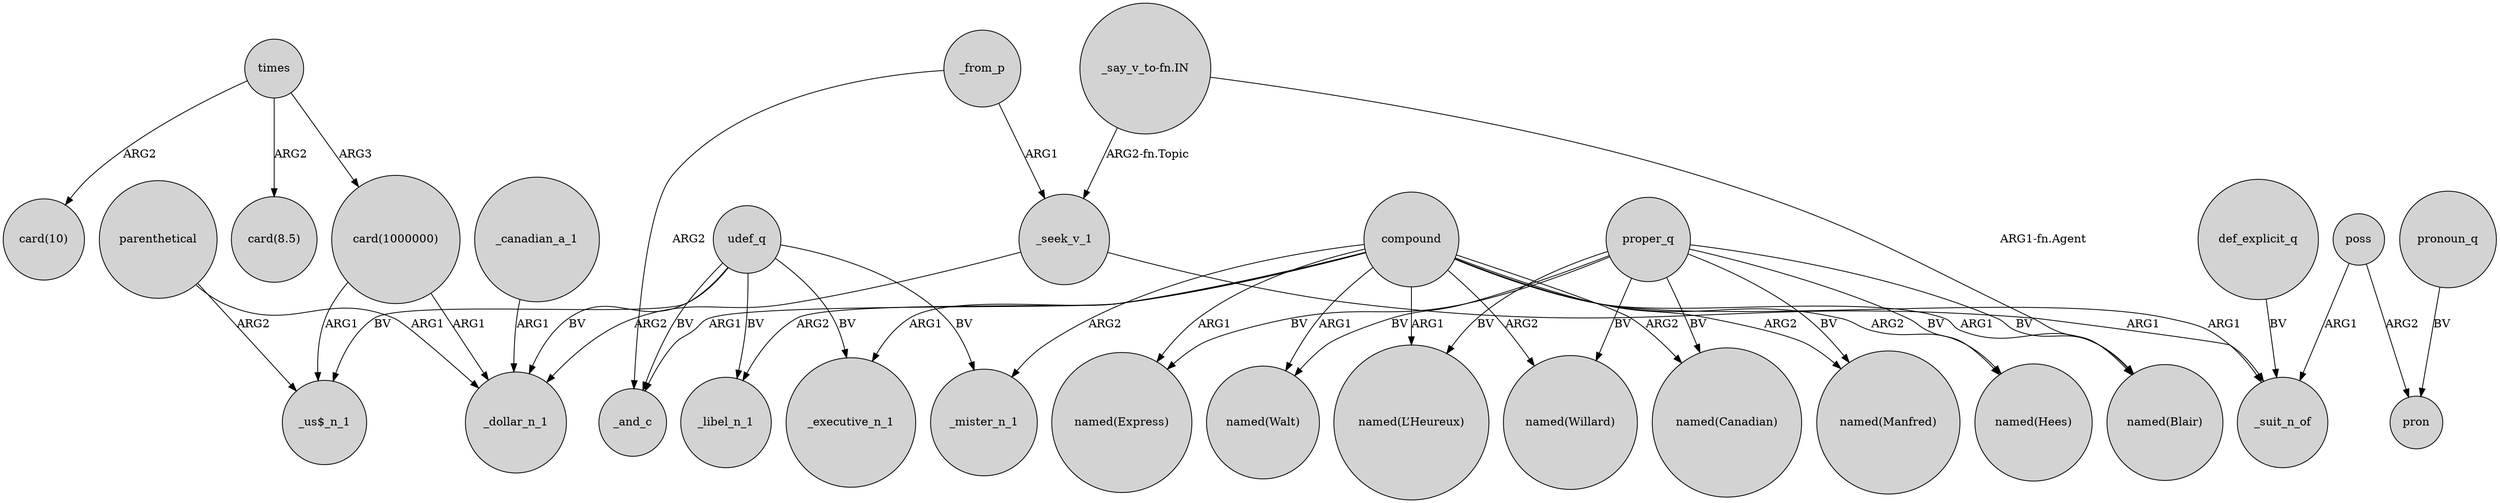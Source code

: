 digraph {
	node [shape=circle style=filled]
	compound -> _libel_n_1 [label=ARG2]
	_canadian_a_1 -> _dollar_n_1 [label=ARG1]
	times -> "card(8.5)" [label=ARG2]
	parenthetical -> _dollar_n_1 [label=ARG1]
	"card(1000000)" -> _dollar_n_1 [label=ARG1]
	compound -> "named(Walt)" [label=ARG1]
	compound -> _suit_n_of [label=ARG1]
	poss -> pron [label=ARG2]
	udef_q -> _executive_n_1 [label=BV]
	proper_q -> "named(Willard)" [label=BV]
	udef_q -> "_us$_n_1" [label=BV]
	proper_q -> "named(Express)" [label=BV]
	compound -> "named(Hees)" [label=ARG2]
	proper_q -> "named(Manfred)" [label=BV]
	compound -> _mister_n_1 [label=ARG2]
	compound -> "named(Canadian)" [label=ARG2]
	compound -> _executive_n_1 [label=ARG1]
	udef_q -> _mister_n_1 [label=BV]
	compound -> "named(Express)" [label=ARG1]
	"_say_v_to-fn.IN" -> "named(Blair)" [label="ARG1-fn.Agent"]
	proper_q -> "named(Canadian)" [label=BV]
	_from_p -> _seek_v_1 [label=ARG1]
	def_explicit_q -> _suit_n_of [label=BV]
	proper_q -> "named(Blair)" [label=BV]
	pronoun_q -> pron [label=BV]
	proper_q -> "named(Hees)" [label=BV]
	compound -> "named(Blair)" [label=ARG1]
	proper_q -> "named(L’Heureux)" [label=BV]
	poss -> _suit_n_of [label=ARG1]
	times -> "card(1000000)" [label=ARG3]
	"_say_v_to-fn.IN" -> _seek_v_1 [label="ARG2-fn.Topic"]
	parenthetical -> "_us$_n_1" [label=ARG2]
	compound -> "named(L’Heureux)" [label=ARG1]
	times -> "card(10)" [label=ARG2]
	compound -> _and_c [label=ARG1]
	udef_q -> _libel_n_1 [label=BV]
	compound -> "named(Willard)" [label=ARG2]
	_seek_v_1 -> _suit_n_of [label=ARG1]
	compound -> "named(Manfred)" [label=ARG2]
	_from_p -> _and_c [label=ARG2]
	udef_q -> _and_c [label=BV]
	proper_q -> "named(Walt)" [label=BV]
	"card(1000000)" -> "_us$_n_1" [label=ARG1]
	udef_q -> _dollar_n_1 [label=BV]
	_seek_v_1 -> _dollar_n_1 [label=ARG2]
}
